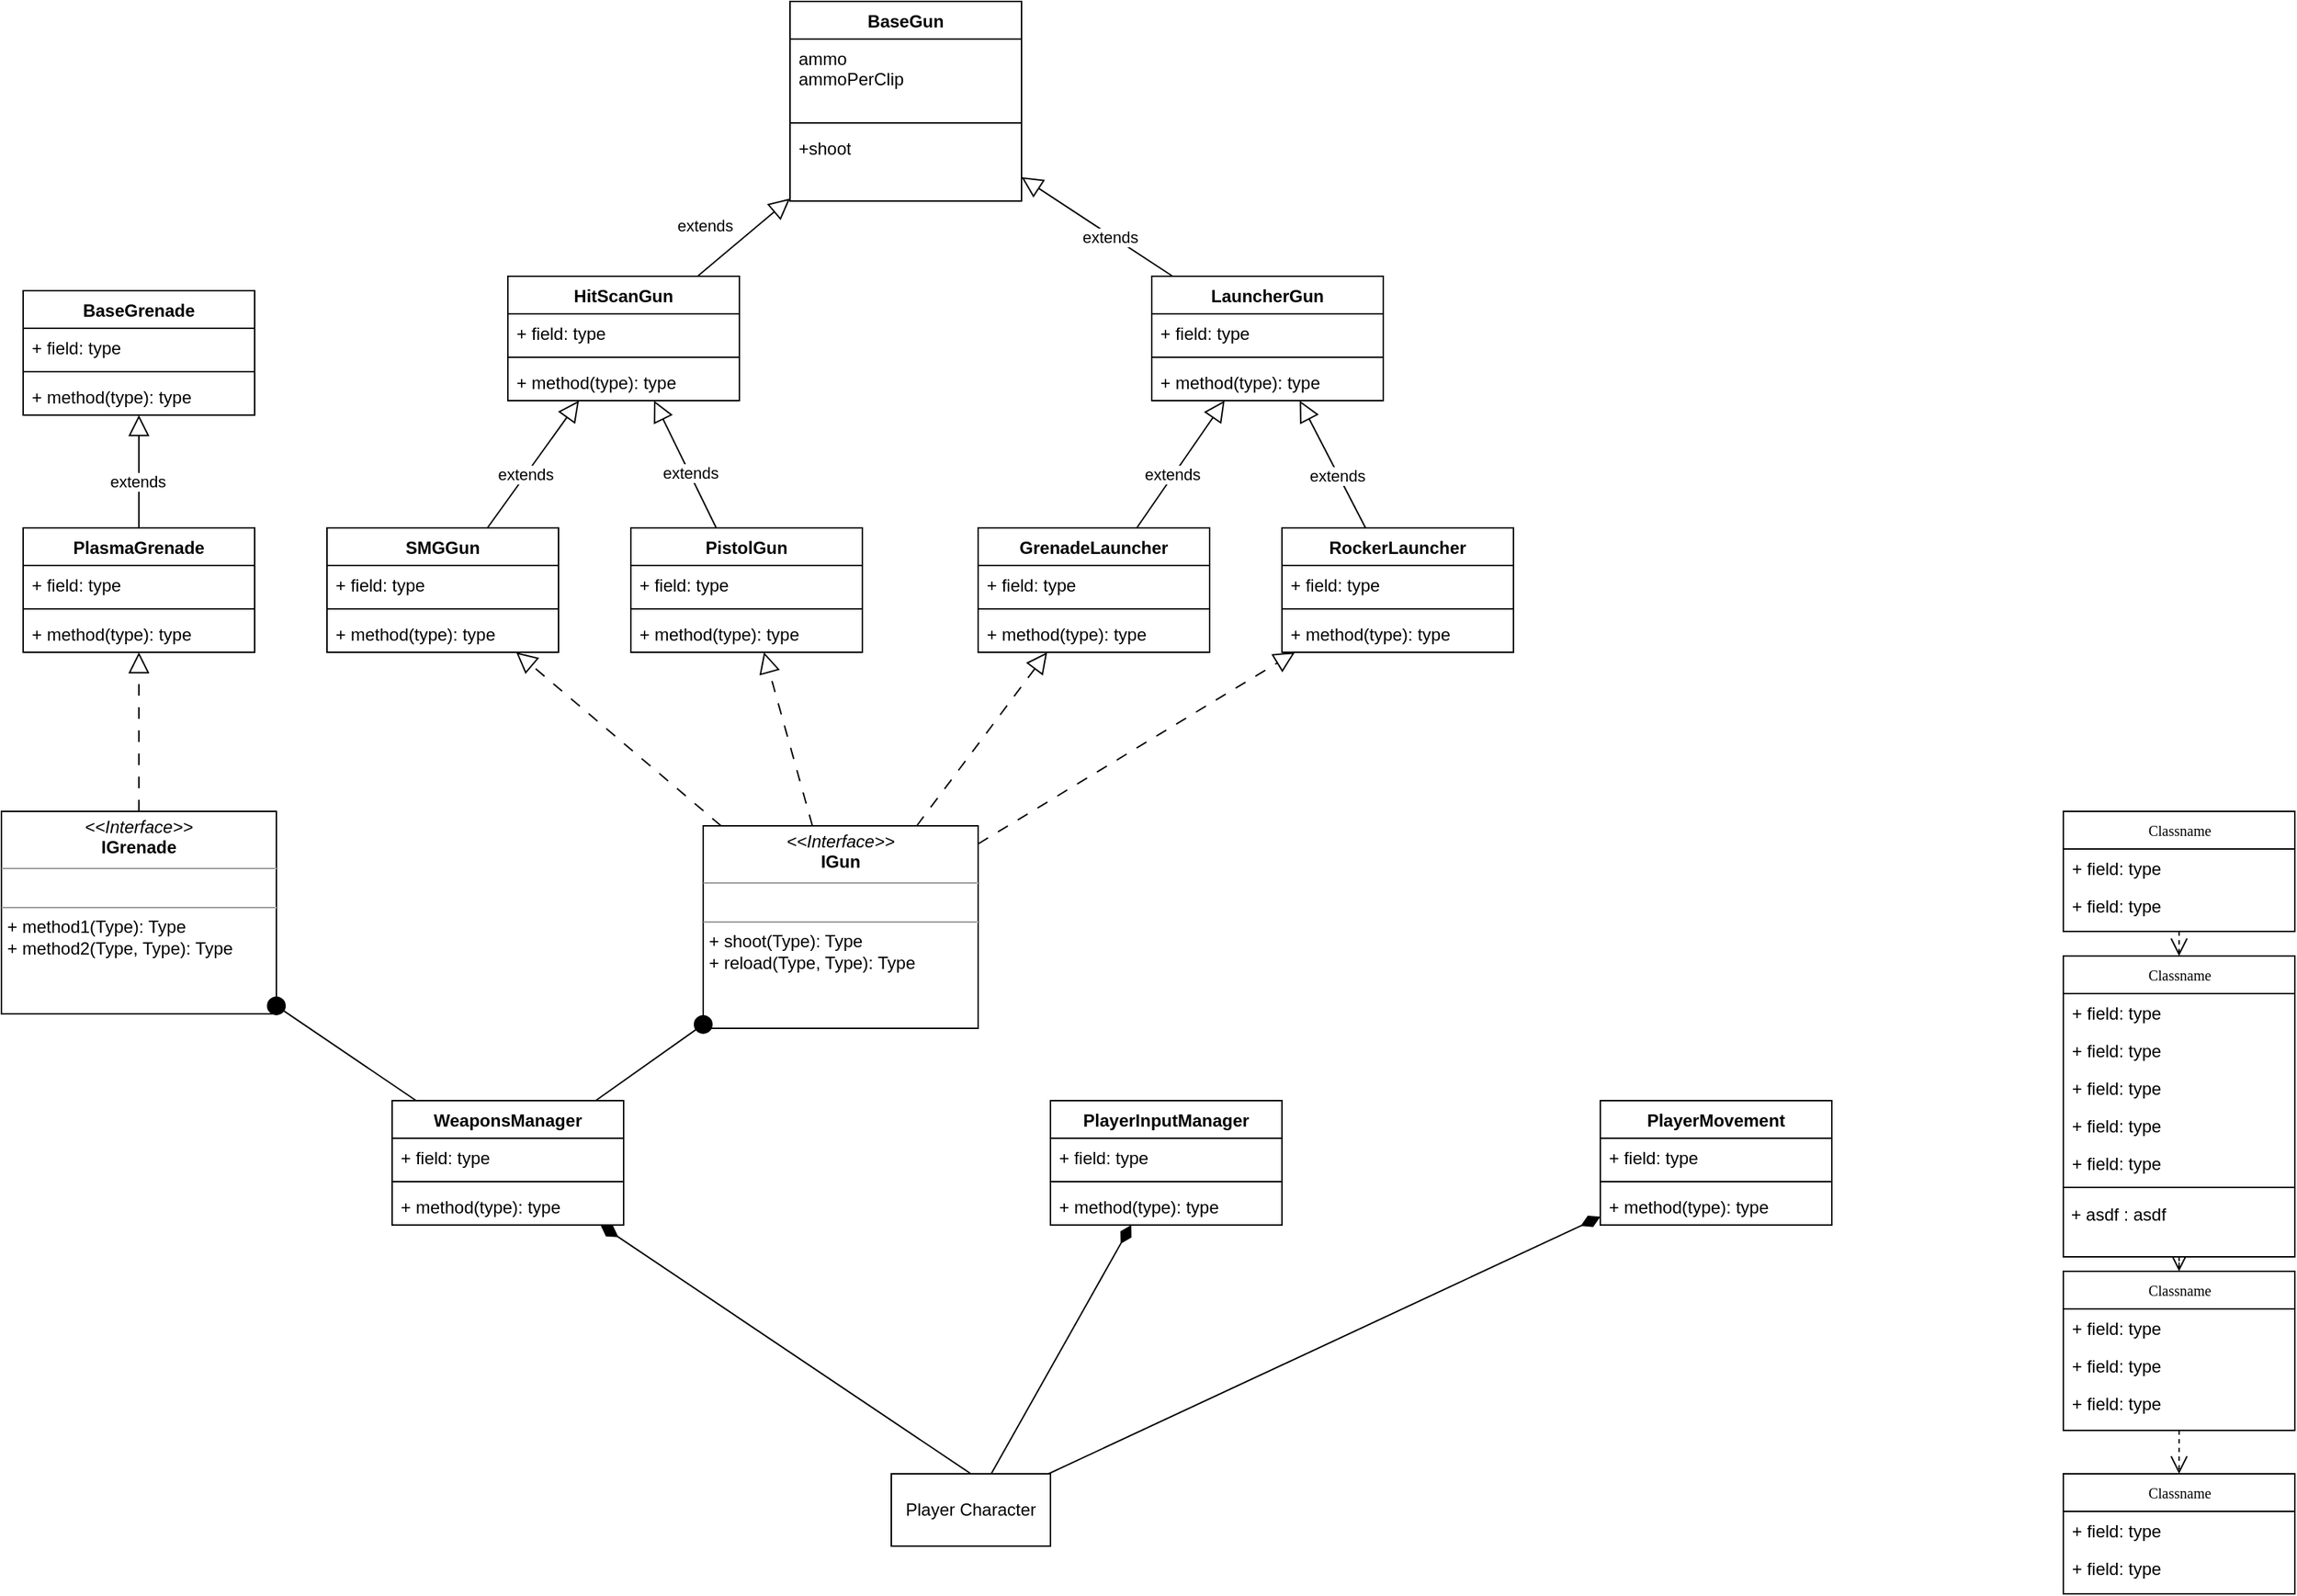 <mxfile version="26.2.12">
  <diagram name="Page-1" id="c4acf3e9-155e-7222-9cf6-157b1a14988f">
    <mxGraphModel dx="2395" dy="2134" grid="1" gridSize="10" guides="1" tooltips="1" connect="1" arrows="1" fold="1" page="1" pageScale="1" pageWidth="850" pageHeight="1100" background="none" math="0" shadow="0">
      <root>
        <mxCell id="0" />
        <mxCell id="1" parent="0" />
        <mxCell id="5d2195bd80daf111-40" style="edgeStyle=orthogonalEdgeStyle;rounded=0;html=1;dashed=1;labelBackgroundColor=none;startFill=0;endArrow=open;endFill=0;endSize=10;fontFamily=Verdana;fontSize=10;" parent="1" source="17acba5748e5396b-2" target="5d2195bd80daf111-1" edge="1">
          <mxGeometry relative="1" as="geometry">
            <Array as="points" />
          </mxGeometry>
        </mxCell>
        <mxCell id="17acba5748e5396b-2" value="Classname" style="swimlane;html=1;fontStyle=0;childLayout=stackLayout;horizontal=1;startSize=26;fillColor=none;horizontalStack=0;resizeParent=1;resizeLast=0;collapsible=1;marginBottom=0;swimlaneFillColor=#ffffff;rounded=0;shadow=0;comic=0;labelBackgroundColor=none;strokeWidth=1;fontFamily=Verdana;fontSize=10;align=center;" parent="1" vertex="1">
          <mxGeometry x="650" y="620" width="160" height="208" as="geometry" />
        </mxCell>
        <mxCell id="17acba5748e5396b-4" value="+ field: type" style="text;html=1;strokeColor=none;fillColor=none;align=left;verticalAlign=top;spacingLeft=4;spacingRight=4;whiteSpace=wrap;overflow=hidden;rotatable=0;points=[[0,0.5],[1,0.5]];portConstraint=eastwest;" parent="17acba5748e5396b-2" vertex="1">
          <mxGeometry y="26" width="160" height="26" as="geometry" />
        </mxCell>
        <mxCell id="17acba5748e5396b-3" value="+ field: type" style="text;html=1;strokeColor=none;fillColor=none;align=left;verticalAlign=top;spacingLeft=4;spacingRight=4;whiteSpace=wrap;overflow=hidden;rotatable=0;points=[[0,0.5],[1,0.5]];portConstraint=eastwest;" parent="17acba5748e5396b-2" vertex="1">
          <mxGeometry y="52" width="160" height="26" as="geometry" />
        </mxCell>
        <mxCell id="17acba5748e5396b-6" value="+ field: type" style="text;html=1;strokeColor=none;fillColor=none;align=left;verticalAlign=top;spacingLeft=4;spacingRight=4;whiteSpace=wrap;overflow=hidden;rotatable=0;points=[[0,0.5],[1,0.5]];portConstraint=eastwest;" parent="17acba5748e5396b-2" vertex="1">
          <mxGeometry y="78" width="160" height="26" as="geometry" />
        </mxCell>
        <mxCell id="17acba5748e5396b-9" value="+ field: type" style="text;html=1;strokeColor=none;fillColor=none;align=left;verticalAlign=top;spacingLeft=4;spacingRight=4;whiteSpace=wrap;overflow=hidden;rotatable=0;points=[[0,0.5],[1,0.5]];portConstraint=eastwest;" parent="17acba5748e5396b-2" vertex="1">
          <mxGeometry y="104" width="160" height="26" as="geometry" />
        </mxCell>
        <mxCell id="17acba5748e5396b-10" value="+ field: type" style="text;html=1;strokeColor=none;fillColor=none;align=left;verticalAlign=top;spacingLeft=4;spacingRight=4;whiteSpace=wrap;overflow=hidden;rotatable=0;points=[[0,0.5],[1,0.5]];portConstraint=eastwest;" parent="17acba5748e5396b-2" vertex="1">
          <mxGeometry y="130" width="160" height="26" as="geometry" />
        </mxCell>
        <mxCell id="F5jnOW8FbkZTIx8M4Hv_-13" value="" style="line;strokeWidth=1;fillColor=none;align=left;verticalAlign=middle;spacingTop=-1;spacingLeft=3;spacingRight=3;rotatable=0;labelPosition=right;points=[];portConstraint=eastwest;strokeColor=inherit;" vertex="1" parent="17acba5748e5396b-2">
          <mxGeometry y="156" width="160" height="8" as="geometry" />
        </mxCell>
        <mxCell id="F5jnOW8FbkZTIx8M4Hv_-15" value="&amp;nbsp;+ asdf : asdf " style="text;strokeColor=none;align=left;fillColor=none;html=1;verticalAlign=middle;whiteSpace=wrap;rounded=0;" vertex="1" parent="17acba5748e5396b-2">
          <mxGeometry y="164" width="160" height="30" as="geometry" />
        </mxCell>
        <mxCell id="17acba5748e5396b-44" value="Classname" style="swimlane;html=1;fontStyle=0;childLayout=stackLayout;horizontal=1;startSize=26;fillColor=none;horizontalStack=0;resizeParent=1;resizeLast=0;collapsible=1;marginBottom=0;swimlaneFillColor=#ffffff;rounded=0;shadow=0;comic=0;labelBackgroundColor=none;strokeWidth=1;fontFamily=Verdana;fontSize=10;align=center;" parent="1" vertex="1">
          <mxGeometry x="650" y="978" width="160" height="83" as="geometry" />
        </mxCell>
        <mxCell id="17acba5748e5396b-45" value="+ field: type" style="text;html=1;strokeColor=none;fillColor=none;align=left;verticalAlign=top;spacingLeft=4;spacingRight=4;whiteSpace=wrap;overflow=hidden;rotatable=0;points=[[0,0.5],[1,0.5]];portConstraint=eastwest;" parent="17acba5748e5396b-44" vertex="1">
          <mxGeometry y="26" width="160" height="26" as="geometry" />
        </mxCell>
        <mxCell id="17acba5748e5396b-47" value="+ field: type" style="text;html=1;strokeColor=none;fillColor=none;align=left;verticalAlign=top;spacingLeft=4;spacingRight=4;whiteSpace=wrap;overflow=hidden;rotatable=0;points=[[0,0.5],[1,0.5]];portConstraint=eastwest;" parent="17acba5748e5396b-44" vertex="1">
          <mxGeometry y="52" width="160" height="26" as="geometry" />
        </mxCell>
        <mxCell id="5d2195bd80daf111-39" style="edgeStyle=orthogonalEdgeStyle;rounded=0;html=1;dashed=1;labelBackgroundColor=none;startFill=0;endArrow=open;endFill=0;endSize=10;fontFamily=Verdana;fontSize=10;" parent="1" source="5d2195bd80daf111-1" target="17acba5748e5396b-44" edge="1">
          <mxGeometry relative="1" as="geometry" />
        </mxCell>
        <mxCell id="5d2195bd80daf111-1" value="Classname" style="swimlane;html=1;fontStyle=0;childLayout=stackLayout;horizontal=1;startSize=26;fillColor=none;horizontalStack=0;resizeParent=1;resizeLast=0;collapsible=1;marginBottom=0;swimlaneFillColor=#ffffff;rounded=0;shadow=0;comic=0;labelBackgroundColor=none;strokeWidth=1;fontFamily=Verdana;fontSize=10;align=center;" parent="1" vertex="1">
          <mxGeometry x="650" y="838" width="160" height="110" as="geometry" />
        </mxCell>
        <mxCell id="5d2195bd80daf111-2" value="+ field: type" style="text;html=1;strokeColor=none;fillColor=none;align=left;verticalAlign=top;spacingLeft=4;spacingRight=4;whiteSpace=wrap;overflow=hidden;rotatable=0;points=[[0,0.5],[1,0.5]];portConstraint=eastwest;" parent="5d2195bd80daf111-1" vertex="1">
          <mxGeometry y="26" width="160" height="26" as="geometry" />
        </mxCell>
        <mxCell id="5d2195bd80daf111-3" value="+ field: type" style="text;html=1;strokeColor=none;fillColor=none;align=left;verticalAlign=top;spacingLeft=4;spacingRight=4;whiteSpace=wrap;overflow=hidden;rotatable=0;points=[[0,0.5],[1,0.5]];portConstraint=eastwest;" parent="5d2195bd80daf111-1" vertex="1">
          <mxGeometry y="52" width="160" height="26" as="geometry" />
        </mxCell>
        <mxCell id="5d2195bd80daf111-4" value="+ field: type" style="text;html=1;strokeColor=none;fillColor=none;align=left;verticalAlign=top;spacingLeft=4;spacingRight=4;whiteSpace=wrap;overflow=hidden;rotatable=0;points=[[0,0.5],[1,0.5]];portConstraint=eastwest;" parent="5d2195bd80daf111-1" vertex="1">
          <mxGeometry y="78" width="160" height="26" as="geometry" />
        </mxCell>
        <mxCell id="5d2195bd80daf111-41" style="edgeStyle=orthogonalEdgeStyle;rounded=0;html=1;dashed=1;labelBackgroundColor=none;startFill=0;endArrow=open;endFill=0;endSize=10;fontFamily=Verdana;fontSize=10;" parent="1" source="5d2195bd80daf111-5" target="17acba5748e5396b-2" edge="1">
          <mxGeometry relative="1" as="geometry">
            <Array as="points" />
          </mxGeometry>
        </mxCell>
        <mxCell id="5d2195bd80daf111-5" value="Classname" style="swimlane;html=1;fontStyle=0;childLayout=stackLayout;horizontal=1;startSize=26;fillColor=none;horizontalStack=0;resizeParent=1;resizeLast=0;collapsible=1;marginBottom=0;swimlaneFillColor=#ffffff;rounded=0;shadow=0;comic=0;labelBackgroundColor=none;strokeWidth=1;fontFamily=Verdana;fontSize=10;align=center;" parent="1" vertex="1">
          <mxGeometry x="650" y="520" width="160" height="83" as="geometry" />
        </mxCell>
        <mxCell id="5d2195bd80daf111-6" value="+ field: type" style="text;html=1;strokeColor=none;fillColor=none;align=left;verticalAlign=top;spacingLeft=4;spacingRight=4;whiteSpace=wrap;overflow=hidden;rotatable=0;points=[[0,0.5],[1,0.5]];portConstraint=eastwest;" parent="5d2195bd80daf111-5" vertex="1">
          <mxGeometry y="26" width="160" height="26" as="geometry" />
        </mxCell>
        <mxCell id="5d2195bd80daf111-7" value="+ field: type" style="text;html=1;strokeColor=none;fillColor=none;align=left;verticalAlign=top;spacingLeft=4;spacingRight=4;whiteSpace=wrap;overflow=hidden;rotatable=0;points=[[0,0.5],[1,0.5]];portConstraint=eastwest;" parent="5d2195bd80daf111-5" vertex="1">
          <mxGeometry y="52" width="160" height="26" as="geometry" />
        </mxCell>
        <mxCell id="F5jnOW8FbkZTIx8M4Hv_-44" style="rounded=0;orthogonalLoop=1;jettySize=auto;html=1;endArrow=diamondThin;endFill=1;startSize=6;endSize=12;exitX=0.5;exitY=0;exitDx=0;exitDy=0;" edge="1" parent="1" source="F5jnOW8FbkZTIx8M4Hv_-43" target="Zl_Os-EKIDO8VoNOlCzx-9">
          <mxGeometry relative="1" as="geometry" />
        </mxCell>
        <mxCell id="Zl_Os-EKIDO8VoNOlCzx-9" value="WeaponsManager" style="swimlane;fontStyle=1;align=center;verticalAlign=top;childLayout=stackLayout;horizontal=1;startSize=26;horizontalStack=0;resizeParent=1;resizeParentMax=0;resizeLast=0;collapsible=1;marginBottom=0;whiteSpace=wrap;html=1;" parent="1" vertex="1">
          <mxGeometry x="-505" y="720" width="160" height="86" as="geometry" />
        </mxCell>
        <mxCell id="Zl_Os-EKIDO8VoNOlCzx-10" value="+ field: type" style="text;strokeColor=none;fillColor=none;align=left;verticalAlign=top;spacingLeft=4;spacingRight=4;overflow=hidden;rotatable=0;points=[[0,0.5],[1,0.5]];portConstraint=eastwest;whiteSpace=wrap;html=1;" parent="Zl_Os-EKIDO8VoNOlCzx-9" vertex="1">
          <mxGeometry y="26" width="160" height="26" as="geometry" />
        </mxCell>
        <mxCell id="Zl_Os-EKIDO8VoNOlCzx-11" value="" style="line;strokeWidth=1;fillColor=none;align=left;verticalAlign=middle;spacingTop=-1;spacingLeft=3;spacingRight=3;rotatable=0;labelPosition=right;points=[];portConstraint=eastwest;strokeColor=inherit;" parent="Zl_Os-EKIDO8VoNOlCzx-9" vertex="1">
          <mxGeometry y="52" width="160" height="8" as="geometry" />
        </mxCell>
        <mxCell id="Zl_Os-EKIDO8VoNOlCzx-12" value="+ method(type): type" style="text;strokeColor=none;fillColor=none;align=left;verticalAlign=top;spacingLeft=4;spacingRight=4;overflow=hidden;rotatable=0;points=[[0,0.5],[1,0.5]];portConstraint=eastwest;whiteSpace=wrap;html=1;" parent="Zl_Os-EKIDO8VoNOlCzx-9" vertex="1">
          <mxGeometry y="60" width="160" height="26" as="geometry" />
        </mxCell>
        <mxCell id="F5jnOW8FbkZTIx8M4Hv_-2" value="" style="endArrow=block;dashed=1;endFill=0;endSize=12;html=1;rounded=0;startSize=6;jumpSize=6;flowAnimation=0;shadow=0;dashPattern=8 8;" edge="1" parent="1" source="F5jnOW8FbkZTIx8M4Hv_-11" target="F5jnOW8FbkZTIx8M4Hv_-3">
          <mxGeometry width="160" relative="1" as="geometry">
            <mxPoint x="-450" y="158" as="sourcePoint" />
            <mxPoint x="-290" y="158" as="targetPoint" />
          </mxGeometry>
        </mxCell>
        <mxCell id="F5jnOW8FbkZTIx8M4Hv_-3" value="SMGGun" style="swimlane;fontStyle=1;align=center;verticalAlign=top;childLayout=stackLayout;horizontal=1;startSize=26;horizontalStack=0;resizeParent=1;resizeParentMax=0;resizeLast=0;collapsible=1;marginBottom=0;whiteSpace=wrap;html=1;" vertex="1" parent="1">
          <mxGeometry x="-550" y="324" width="160" height="86" as="geometry" />
        </mxCell>
        <mxCell id="F5jnOW8FbkZTIx8M4Hv_-4" value="+ field: type" style="text;strokeColor=none;fillColor=none;align=left;verticalAlign=top;spacingLeft=4;spacingRight=4;overflow=hidden;rotatable=0;points=[[0,0.5],[1,0.5]];portConstraint=eastwest;whiteSpace=wrap;html=1;" vertex="1" parent="F5jnOW8FbkZTIx8M4Hv_-3">
          <mxGeometry y="26" width="160" height="26" as="geometry" />
        </mxCell>
        <mxCell id="F5jnOW8FbkZTIx8M4Hv_-5" value="" style="line;strokeWidth=1;fillColor=none;align=left;verticalAlign=middle;spacingTop=-1;spacingLeft=3;spacingRight=3;rotatable=0;labelPosition=right;points=[];portConstraint=eastwest;strokeColor=inherit;" vertex="1" parent="F5jnOW8FbkZTIx8M4Hv_-3">
          <mxGeometry y="52" width="160" height="8" as="geometry" />
        </mxCell>
        <mxCell id="F5jnOW8FbkZTIx8M4Hv_-6" value="+ method(type): type" style="text;strokeColor=none;fillColor=none;align=left;verticalAlign=top;spacingLeft=4;spacingRight=4;overflow=hidden;rotatable=0;points=[[0,0.5],[1,0.5]];portConstraint=eastwest;whiteSpace=wrap;html=1;" vertex="1" parent="F5jnOW8FbkZTIx8M4Hv_-3">
          <mxGeometry y="60" width="160" height="26" as="geometry" />
        </mxCell>
        <mxCell id="F5jnOW8FbkZTIx8M4Hv_-7" value="PistolGun" style="swimlane;fontStyle=1;align=center;verticalAlign=top;childLayout=stackLayout;horizontal=1;startSize=26;horizontalStack=0;resizeParent=1;resizeParentMax=0;resizeLast=0;collapsible=1;marginBottom=0;whiteSpace=wrap;html=1;" vertex="1" parent="1">
          <mxGeometry x="-340" y="324" width="160" height="86" as="geometry" />
        </mxCell>
        <mxCell id="F5jnOW8FbkZTIx8M4Hv_-8" value="+ field: type" style="text;strokeColor=none;fillColor=none;align=left;verticalAlign=top;spacingLeft=4;spacingRight=4;overflow=hidden;rotatable=0;points=[[0,0.5],[1,0.5]];portConstraint=eastwest;whiteSpace=wrap;html=1;" vertex="1" parent="F5jnOW8FbkZTIx8M4Hv_-7">
          <mxGeometry y="26" width="160" height="26" as="geometry" />
        </mxCell>
        <mxCell id="F5jnOW8FbkZTIx8M4Hv_-9" value="" style="line;strokeWidth=1;fillColor=none;align=left;verticalAlign=middle;spacingTop=-1;spacingLeft=3;spacingRight=3;rotatable=0;labelPosition=right;points=[];portConstraint=eastwest;strokeColor=inherit;" vertex="1" parent="F5jnOW8FbkZTIx8M4Hv_-7">
          <mxGeometry y="52" width="160" height="8" as="geometry" />
        </mxCell>
        <mxCell id="F5jnOW8FbkZTIx8M4Hv_-10" value="+ method(type): type" style="text;strokeColor=none;fillColor=none;align=left;verticalAlign=top;spacingLeft=4;spacingRight=4;overflow=hidden;rotatable=0;points=[[0,0.5],[1,0.5]];portConstraint=eastwest;whiteSpace=wrap;html=1;" vertex="1" parent="F5jnOW8FbkZTIx8M4Hv_-7">
          <mxGeometry y="60" width="160" height="26" as="geometry" />
        </mxCell>
        <mxCell id="F5jnOW8FbkZTIx8M4Hv_-11" value="&lt;p style=&quot;margin:0px;margin-top:4px;text-align:center;&quot;&gt;&lt;i&gt;&amp;lt;&amp;lt;Interface&amp;gt;&amp;gt;&lt;/i&gt;&lt;br&gt;&lt;b&gt;IGun&lt;/b&gt;&lt;/p&gt;&lt;hr size=&quot;1&quot;&gt;&lt;br&gt;&lt;hr size=&quot;1&quot;&gt;&lt;p style=&quot;margin:0px;margin-left:4px;&quot;&gt;+ shoot(Type): Type&lt;br&gt;+ reload(Type, Type): Type&lt;/p&gt;" style="verticalAlign=top;align=left;overflow=fill;fontSize=12;fontFamily=Helvetica;html=1;rounded=0;shadow=0;comic=0;labelBackgroundColor=none;strokeWidth=1" vertex="1" parent="1">
          <mxGeometry x="-290" y="530" width="190" height="140" as="geometry" />
        </mxCell>
        <mxCell id="F5jnOW8FbkZTIx8M4Hv_-22" value="PlasmaGrenade" style="swimlane;fontStyle=1;align=center;verticalAlign=top;childLayout=stackLayout;horizontal=1;startSize=26;horizontalStack=0;resizeParent=1;resizeParentMax=0;resizeLast=0;collapsible=1;marginBottom=0;whiteSpace=wrap;html=1;" vertex="1" parent="1">
          <mxGeometry x="-760" y="324" width="160" height="86" as="geometry" />
        </mxCell>
        <mxCell id="F5jnOW8FbkZTIx8M4Hv_-23" value="+ field: type" style="text;strokeColor=none;fillColor=none;align=left;verticalAlign=top;spacingLeft=4;spacingRight=4;overflow=hidden;rotatable=0;points=[[0,0.5],[1,0.5]];portConstraint=eastwest;whiteSpace=wrap;html=1;" vertex="1" parent="F5jnOW8FbkZTIx8M4Hv_-22">
          <mxGeometry y="26" width="160" height="26" as="geometry" />
        </mxCell>
        <mxCell id="F5jnOW8FbkZTIx8M4Hv_-24" value="" style="line;strokeWidth=1;fillColor=none;align=left;verticalAlign=middle;spacingTop=-1;spacingLeft=3;spacingRight=3;rotatable=0;labelPosition=right;points=[];portConstraint=eastwest;strokeColor=inherit;" vertex="1" parent="F5jnOW8FbkZTIx8M4Hv_-22">
          <mxGeometry y="52" width="160" height="8" as="geometry" />
        </mxCell>
        <mxCell id="F5jnOW8FbkZTIx8M4Hv_-25" value="+ method(type): type" style="text;strokeColor=none;fillColor=none;align=left;verticalAlign=top;spacingLeft=4;spacingRight=4;overflow=hidden;rotatable=0;points=[[0,0.5],[1,0.5]];portConstraint=eastwest;whiteSpace=wrap;html=1;" vertex="1" parent="F5jnOW8FbkZTIx8M4Hv_-22">
          <mxGeometry y="60" width="160" height="26" as="geometry" />
        </mxCell>
        <mxCell id="F5jnOW8FbkZTIx8M4Hv_-33" style="rounded=0;orthogonalLoop=1;jettySize=auto;html=1;dashed=1;dashPattern=8 8;endSize=12;endArrow=block;endFill=0;" edge="1" parent="1" source="F5jnOW8FbkZTIx8M4Hv_-32" target="F5jnOW8FbkZTIx8M4Hv_-22">
          <mxGeometry relative="1" as="geometry" />
        </mxCell>
        <mxCell id="F5jnOW8FbkZTIx8M4Hv_-32" value="&lt;p style=&quot;margin:0px;margin-top:4px;text-align:center;&quot;&gt;&lt;i&gt;&amp;lt;&amp;lt;Interface&amp;gt;&amp;gt;&lt;/i&gt;&lt;br&gt;&lt;b&gt;IGrenade&lt;/b&gt;&lt;/p&gt;&lt;hr size=&quot;1&quot;&gt;&lt;br&gt;&lt;hr size=&quot;1&quot;&gt;&lt;p style=&quot;margin:0px;margin-left:4px;&quot;&gt;+ method1(Type): Type&lt;br&gt;+ method2(Type, Type): Type&lt;/p&gt;" style="verticalAlign=top;align=left;overflow=fill;fontSize=12;fontFamily=Helvetica;html=1;rounded=0;shadow=0;comic=0;labelBackgroundColor=none;strokeWidth=1" vertex="1" parent="1">
          <mxGeometry x="-775" y="520" width="190" height="140" as="geometry" />
        </mxCell>
        <mxCell id="F5jnOW8FbkZTIx8M4Hv_-34" value="" style="endArrow=oval;endFill=1;endSize=12;html=1;rounded=0;" edge="1" parent="1" source="Zl_Os-EKIDO8VoNOlCzx-9" target="F5jnOW8FbkZTIx8M4Hv_-32">
          <mxGeometry width="160" relative="1" as="geometry">
            <mxPoint x="-60" y="678" as="sourcePoint" />
            <mxPoint x="100" y="678" as="targetPoint" />
          </mxGeometry>
        </mxCell>
        <mxCell id="F5jnOW8FbkZTIx8M4Hv_-35" value="" style="endArrow=oval;endFill=1;endSize=12;html=1;rounded=0;" edge="1" parent="1" source="Zl_Os-EKIDO8VoNOlCzx-9" target="F5jnOW8FbkZTIx8M4Hv_-11">
          <mxGeometry width="160" relative="1" as="geometry">
            <mxPoint x="183" y="695" as="sourcePoint" />
            <mxPoint x="60" y="528" as="targetPoint" />
          </mxGeometry>
        </mxCell>
        <mxCell id="F5jnOW8FbkZTIx8M4Hv_-38" style="rounded=0;orthogonalLoop=1;jettySize=auto;html=1;dashed=1;dashPattern=8 8;endSize=12;endArrow=block;endFill=0;" edge="1" parent="1" source="F5jnOW8FbkZTIx8M4Hv_-11" target="F5jnOW8FbkZTIx8M4Hv_-7">
          <mxGeometry relative="1" as="geometry">
            <mxPoint x="90" y="221" as="sourcePoint" />
            <mxPoint x="5" y="278" as="targetPoint" />
          </mxGeometry>
        </mxCell>
        <mxCell id="F5jnOW8FbkZTIx8M4Hv_-39" value="PlayerInputManager" style="swimlane;fontStyle=1;align=center;verticalAlign=top;childLayout=stackLayout;horizontal=1;startSize=26;horizontalStack=0;resizeParent=1;resizeParentMax=0;resizeLast=0;collapsible=1;marginBottom=0;whiteSpace=wrap;html=1;" vertex="1" parent="1">
          <mxGeometry x="-50" y="720" width="160" height="86" as="geometry" />
        </mxCell>
        <mxCell id="F5jnOW8FbkZTIx8M4Hv_-40" value="+ field: type" style="text;strokeColor=none;fillColor=none;align=left;verticalAlign=top;spacingLeft=4;spacingRight=4;overflow=hidden;rotatable=0;points=[[0,0.5],[1,0.5]];portConstraint=eastwest;whiteSpace=wrap;html=1;" vertex="1" parent="F5jnOW8FbkZTIx8M4Hv_-39">
          <mxGeometry y="26" width="160" height="26" as="geometry" />
        </mxCell>
        <mxCell id="F5jnOW8FbkZTIx8M4Hv_-41" value="" style="line;strokeWidth=1;fillColor=none;align=left;verticalAlign=middle;spacingTop=-1;spacingLeft=3;spacingRight=3;rotatable=0;labelPosition=right;points=[];portConstraint=eastwest;strokeColor=inherit;" vertex="1" parent="F5jnOW8FbkZTIx8M4Hv_-39">
          <mxGeometry y="52" width="160" height="8" as="geometry" />
        </mxCell>
        <mxCell id="F5jnOW8FbkZTIx8M4Hv_-42" value="+ method(type): type" style="text;strokeColor=none;fillColor=none;align=left;verticalAlign=top;spacingLeft=4;spacingRight=4;overflow=hidden;rotatable=0;points=[[0,0.5],[1,0.5]];portConstraint=eastwest;whiteSpace=wrap;html=1;" vertex="1" parent="F5jnOW8FbkZTIx8M4Hv_-39">
          <mxGeometry y="60" width="160" height="26" as="geometry" />
        </mxCell>
        <mxCell id="F5jnOW8FbkZTIx8M4Hv_-43" value="Player Character" style="html=1;whiteSpace=wrap;" vertex="1" parent="1">
          <mxGeometry x="-160" y="978" width="110" height="50" as="geometry" />
        </mxCell>
        <mxCell id="F5jnOW8FbkZTIx8M4Hv_-45" style="rounded=0;orthogonalLoop=1;jettySize=auto;html=1;endArrow=diamondThin;endFill=1;startSize=6;endSize=12;" edge="1" parent="1" source="F5jnOW8FbkZTIx8M4Hv_-43" target="F5jnOW8FbkZTIx8M4Hv_-39">
          <mxGeometry relative="1" as="geometry">
            <mxPoint x="-155" y="990" as="sourcePoint" />
            <mxPoint x="-175" y="823" as="targetPoint" />
          </mxGeometry>
        </mxCell>
        <mxCell id="F5jnOW8FbkZTIx8M4Hv_-46" value="PlayerMovement" style="swimlane;fontStyle=1;align=center;verticalAlign=top;childLayout=stackLayout;horizontal=1;startSize=26;horizontalStack=0;resizeParent=1;resizeParentMax=0;resizeLast=0;collapsible=1;marginBottom=0;whiteSpace=wrap;html=1;" vertex="1" parent="1">
          <mxGeometry x="330" y="720" width="160" height="86" as="geometry" />
        </mxCell>
        <mxCell id="F5jnOW8FbkZTIx8M4Hv_-47" value="+ field: type" style="text;strokeColor=none;fillColor=none;align=left;verticalAlign=top;spacingLeft=4;spacingRight=4;overflow=hidden;rotatable=0;points=[[0,0.5],[1,0.5]];portConstraint=eastwest;whiteSpace=wrap;html=1;" vertex="1" parent="F5jnOW8FbkZTIx8M4Hv_-46">
          <mxGeometry y="26" width="160" height="26" as="geometry" />
        </mxCell>
        <mxCell id="F5jnOW8FbkZTIx8M4Hv_-48" value="" style="line;strokeWidth=1;fillColor=none;align=left;verticalAlign=middle;spacingTop=-1;spacingLeft=3;spacingRight=3;rotatable=0;labelPosition=right;points=[];portConstraint=eastwest;strokeColor=inherit;" vertex="1" parent="F5jnOW8FbkZTIx8M4Hv_-46">
          <mxGeometry y="52" width="160" height="8" as="geometry" />
        </mxCell>
        <mxCell id="F5jnOW8FbkZTIx8M4Hv_-49" value="+ method(type): type" style="text;strokeColor=none;fillColor=none;align=left;verticalAlign=top;spacingLeft=4;spacingRight=4;overflow=hidden;rotatable=0;points=[[0,0.5],[1,0.5]];portConstraint=eastwest;whiteSpace=wrap;html=1;" vertex="1" parent="F5jnOW8FbkZTIx8M4Hv_-46">
          <mxGeometry y="60" width="160" height="26" as="geometry" />
        </mxCell>
        <mxCell id="F5jnOW8FbkZTIx8M4Hv_-50" style="rounded=0;orthogonalLoop=1;jettySize=auto;html=1;endArrow=diamondThin;endFill=1;startSize=6;endSize=12;" edge="1" parent="1" source="F5jnOW8FbkZTIx8M4Hv_-43" target="F5jnOW8FbkZTIx8M4Hv_-46">
          <mxGeometry relative="1" as="geometry">
            <mxPoint x="75" y="927" as="sourcePoint" />
            <mxPoint x="137" y="830" as="targetPoint" />
          </mxGeometry>
        </mxCell>
        <mxCell id="F5jnOW8FbkZTIx8M4Hv_-55" style="rounded=0;orthogonalLoop=1;jettySize=auto;html=1;endArrow=block;endFill=0;startSize=6;endSize=12;" edge="1" parent="1" source="F5jnOW8FbkZTIx8M4Hv_-3" target="F5jnOW8FbkZTIx8M4Hv_-51">
          <mxGeometry relative="1" as="geometry" />
        </mxCell>
        <mxCell id="F5jnOW8FbkZTIx8M4Hv_-57" value="extends" style="edgeLabel;html=1;align=center;verticalAlign=middle;resizable=0;points=[];" vertex="1" connectable="0" parent="F5jnOW8FbkZTIx8M4Hv_-55">
          <mxGeometry x="-0.172" y="1" relative="1" as="geometry">
            <mxPoint as="offset" />
          </mxGeometry>
        </mxCell>
        <mxCell id="F5jnOW8FbkZTIx8M4Hv_-51" value="HitScanGun" style="swimlane;fontStyle=1;align=center;verticalAlign=top;childLayout=stackLayout;horizontal=1;startSize=26;horizontalStack=0;resizeParent=1;resizeParentMax=0;resizeLast=0;collapsible=1;marginBottom=0;whiteSpace=wrap;html=1;" vertex="1" parent="1">
          <mxGeometry x="-425" y="150" width="160" height="86" as="geometry" />
        </mxCell>
        <mxCell id="F5jnOW8FbkZTIx8M4Hv_-52" value="+ field: type" style="text;strokeColor=none;fillColor=none;align=left;verticalAlign=top;spacingLeft=4;spacingRight=4;overflow=hidden;rotatable=0;points=[[0,0.5],[1,0.5]];portConstraint=eastwest;whiteSpace=wrap;html=1;" vertex="1" parent="F5jnOW8FbkZTIx8M4Hv_-51">
          <mxGeometry y="26" width="160" height="26" as="geometry" />
        </mxCell>
        <mxCell id="F5jnOW8FbkZTIx8M4Hv_-53" value="" style="line;strokeWidth=1;fillColor=none;align=left;verticalAlign=middle;spacingTop=-1;spacingLeft=3;spacingRight=3;rotatable=0;labelPosition=right;points=[];portConstraint=eastwest;strokeColor=inherit;" vertex="1" parent="F5jnOW8FbkZTIx8M4Hv_-51">
          <mxGeometry y="52" width="160" height="8" as="geometry" />
        </mxCell>
        <mxCell id="F5jnOW8FbkZTIx8M4Hv_-54" value="+ method(type): type" style="text;strokeColor=none;fillColor=none;align=left;verticalAlign=top;spacingLeft=4;spacingRight=4;overflow=hidden;rotatable=0;points=[[0,0.5],[1,0.5]];portConstraint=eastwest;whiteSpace=wrap;html=1;" vertex="1" parent="F5jnOW8FbkZTIx8M4Hv_-51">
          <mxGeometry y="60" width="160" height="26" as="geometry" />
        </mxCell>
        <mxCell id="F5jnOW8FbkZTIx8M4Hv_-56" style="rounded=0;orthogonalLoop=1;jettySize=auto;html=1;endArrow=block;endFill=0;startSize=6;endSize=12;" edge="1" parent="1" source="F5jnOW8FbkZTIx8M4Hv_-7" target="F5jnOW8FbkZTIx8M4Hv_-51">
          <mxGeometry relative="1" as="geometry">
            <mxPoint x="-447" y="334" as="sourcePoint" />
            <mxPoint x="-428" y="266" as="targetPoint" />
          </mxGeometry>
        </mxCell>
        <mxCell id="F5jnOW8FbkZTIx8M4Hv_-58" value="extends" style="edgeLabel;html=1;align=center;verticalAlign=middle;resizable=0;points=[];" vertex="1" connectable="0" parent="F5jnOW8FbkZTIx8M4Hv_-56">
          <mxGeometry x="-0.139" y="-1" relative="1" as="geometry">
            <mxPoint x="-1" as="offset" />
          </mxGeometry>
        </mxCell>
        <mxCell id="F5jnOW8FbkZTIx8M4Hv_-59" value="BaseGun" style="swimlane;fontStyle=1;align=center;verticalAlign=top;childLayout=stackLayout;horizontal=1;startSize=26;horizontalStack=0;resizeParent=1;resizeParentMax=0;resizeLast=0;collapsible=1;marginBottom=0;whiteSpace=wrap;html=1;" vertex="1" parent="1">
          <mxGeometry x="-230" y="-40" width="160" height="138" as="geometry" />
        </mxCell>
        <mxCell id="F5jnOW8FbkZTIx8M4Hv_-60" value="&lt;div&gt;ammo&lt;/div&gt;&lt;div&gt;ammoPerClip&lt;/div&gt;" style="text;strokeColor=none;fillColor=none;align=left;verticalAlign=top;spacingLeft=4;spacingRight=4;overflow=hidden;rotatable=0;points=[[0,0.5],[1,0.5]];portConstraint=eastwest;whiteSpace=wrap;html=1;" vertex="1" parent="F5jnOW8FbkZTIx8M4Hv_-59">
          <mxGeometry y="26" width="160" height="54" as="geometry" />
        </mxCell>
        <mxCell id="F5jnOW8FbkZTIx8M4Hv_-61" value="" style="line;strokeWidth=1;fillColor=none;align=left;verticalAlign=middle;spacingTop=-1;spacingLeft=3;spacingRight=3;rotatable=0;labelPosition=right;points=[];portConstraint=eastwest;strokeColor=inherit;" vertex="1" parent="F5jnOW8FbkZTIx8M4Hv_-59">
          <mxGeometry y="80" width="160" height="8" as="geometry" />
        </mxCell>
        <mxCell id="F5jnOW8FbkZTIx8M4Hv_-62" value="+shoot" style="text;strokeColor=none;fillColor=none;align=left;verticalAlign=top;spacingLeft=4;spacingRight=4;overflow=hidden;rotatable=0;points=[[0,0.5],[1,0.5]];portConstraint=eastwest;whiteSpace=wrap;html=1;" vertex="1" parent="F5jnOW8FbkZTIx8M4Hv_-59">
          <mxGeometry y="88" width="160" height="50" as="geometry" />
        </mxCell>
        <mxCell id="F5jnOW8FbkZTIx8M4Hv_-63" style="rounded=0;orthogonalLoop=1;jettySize=auto;html=1;endArrow=block;endFill=0;startSize=6;endSize=12;" edge="1" parent="1" source="F5jnOW8FbkZTIx8M4Hv_-51" target="F5jnOW8FbkZTIx8M4Hv_-59">
          <mxGeometry relative="1" as="geometry">
            <mxPoint x="-570" y="188" as="sourcePoint" />
            <mxPoint x="-526" y="120" as="targetPoint" />
            <Array as="points" />
          </mxGeometry>
        </mxCell>
        <mxCell id="F5jnOW8FbkZTIx8M4Hv_-64" value="extends" style="edgeLabel;html=1;align=center;verticalAlign=middle;resizable=0;points=[];" vertex="1" connectable="0" parent="F5jnOW8FbkZTIx8M4Hv_-63">
          <mxGeometry x="-0.172" y="1" relative="1" as="geometry">
            <mxPoint x="-21" y="-12" as="offset" />
          </mxGeometry>
        </mxCell>
        <mxCell id="F5jnOW8FbkZTIx8M4Hv_-65" value="LauncherGun" style="swimlane;fontStyle=1;align=center;verticalAlign=top;childLayout=stackLayout;horizontal=1;startSize=26;horizontalStack=0;resizeParent=1;resizeParentMax=0;resizeLast=0;collapsible=1;marginBottom=0;whiteSpace=wrap;html=1;" vertex="1" parent="1">
          <mxGeometry x="20" y="150" width="160" height="86" as="geometry" />
        </mxCell>
        <mxCell id="F5jnOW8FbkZTIx8M4Hv_-66" value="+ field: type" style="text;strokeColor=none;fillColor=none;align=left;verticalAlign=top;spacingLeft=4;spacingRight=4;overflow=hidden;rotatable=0;points=[[0,0.5],[1,0.5]];portConstraint=eastwest;whiteSpace=wrap;html=1;" vertex="1" parent="F5jnOW8FbkZTIx8M4Hv_-65">
          <mxGeometry y="26" width="160" height="26" as="geometry" />
        </mxCell>
        <mxCell id="F5jnOW8FbkZTIx8M4Hv_-67" value="" style="line;strokeWidth=1;fillColor=none;align=left;verticalAlign=middle;spacingTop=-1;spacingLeft=3;spacingRight=3;rotatable=0;labelPosition=right;points=[];portConstraint=eastwest;strokeColor=inherit;" vertex="1" parent="F5jnOW8FbkZTIx8M4Hv_-65">
          <mxGeometry y="52" width="160" height="8" as="geometry" />
        </mxCell>
        <mxCell id="F5jnOW8FbkZTIx8M4Hv_-68" value="+ method(type): type" style="text;strokeColor=none;fillColor=none;align=left;verticalAlign=top;spacingLeft=4;spacingRight=4;overflow=hidden;rotatable=0;points=[[0,0.5],[1,0.5]];portConstraint=eastwest;whiteSpace=wrap;html=1;" vertex="1" parent="F5jnOW8FbkZTIx8M4Hv_-65">
          <mxGeometry y="60" width="160" height="26" as="geometry" />
        </mxCell>
        <mxCell id="F5jnOW8FbkZTIx8M4Hv_-69" style="rounded=0;orthogonalLoop=1;jettySize=auto;html=1;endArrow=block;endFill=0;startSize=6;endSize=12;" edge="1" parent="1" source="F5jnOW8FbkZTIx8M4Hv_-65" target="F5jnOW8FbkZTIx8M4Hv_-59">
          <mxGeometry relative="1" as="geometry">
            <mxPoint x="-311" y="180" as="sourcePoint" />
            <mxPoint x="-239" y="116" as="targetPoint" />
          </mxGeometry>
        </mxCell>
        <mxCell id="F5jnOW8FbkZTIx8M4Hv_-70" value="extends" style="edgeLabel;html=1;align=center;verticalAlign=middle;resizable=0;points=[];" vertex="1" connectable="0" parent="F5jnOW8FbkZTIx8M4Hv_-69">
          <mxGeometry x="-0.172" y="1" relative="1" as="geometry">
            <mxPoint as="offset" />
          </mxGeometry>
        </mxCell>
        <mxCell id="F5jnOW8FbkZTIx8M4Hv_-71" value="GrenadeLauncher" style="swimlane;fontStyle=1;align=center;verticalAlign=top;childLayout=stackLayout;horizontal=1;startSize=26;horizontalStack=0;resizeParent=1;resizeParentMax=0;resizeLast=0;collapsible=1;marginBottom=0;whiteSpace=wrap;html=1;" vertex="1" parent="1">
          <mxGeometry x="-100" y="324" width="160" height="86" as="geometry" />
        </mxCell>
        <mxCell id="F5jnOW8FbkZTIx8M4Hv_-72" value="+ field: type" style="text;strokeColor=none;fillColor=none;align=left;verticalAlign=top;spacingLeft=4;spacingRight=4;overflow=hidden;rotatable=0;points=[[0,0.5],[1,0.5]];portConstraint=eastwest;whiteSpace=wrap;html=1;" vertex="1" parent="F5jnOW8FbkZTIx8M4Hv_-71">
          <mxGeometry y="26" width="160" height="26" as="geometry" />
        </mxCell>
        <mxCell id="F5jnOW8FbkZTIx8M4Hv_-73" value="" style="line;strokeWidth=1;fillColor=none;align=left;verticalAlign=middle;spacingTop=-1;spacingLeft=3;spacingRight=3;rotatable=0;labelPosition=right;points=[];portConstraint=eastwest;strokeColor=inherit;" vertex="1" parent="F5jnOW8FbkZTIx8M4Hv_-71">
          <mxGeometry y="52" width="160" height="8" as="geometry" />
        </mxCell>
        <mxCell id="F5jnOW8FbkZTIx8M4Hv_-74" value="+ method(type): type" style="text;strokeColor=none;fillColor=none;align=left;verticalAlign=top;spacingLeft=4;spacingRight=4;overflow=hidden;rotatable=0;points=[[0,0.5],[1,0.5]];portConstraint=eastwest;whiteSpace=wrap;html=1;" vertex="1" parent="F5jnOW8FbkZTIx8M4Hv_-71">
          <mxGeometry y="60" width="160" height="26" as="geometry" />
        </mxCell>
        <mxCell id="F5jnOW8FbkZTIx8M4Hv_-75" value="RockerLauncher" style="swimlane;fontStyle=1;align=center;verticalAlign=top;childLayout=stackLayout;horizontal=1;startSize=26;horizontalStack=0;resizeParent=1;resizeParentMax=0;resizeLast=0;collapsible=1;marginBottom=0;whiteSpace=wrap;html=1;" vertex="1" parent="1">
          <mxGeometry x="110" y="324" width="160" height="86" as="geometry" />
        </mxCell>
        <mxCell id="F5jnOW8FbkZTIx8M4Hv_-76" value="+ field: type" style="text;strokeColor=none;fillColor=none;align=left;verticalAlign=top;spacingLeft=4;spacingRight=4;overflow=hidden;rotatable=0;points=[[0,0.5],[1,0.5]];portConstraint=eastwest;whiteSpace=wrap;html=1;" vertex="1" parent="F5jnOW8FbkZTIx8M4Hv_-75">
          <mxGeometry y="26" width="160" height="26" as="geometry" />
        </mxCell>
        <mxCell id="F5jnOW8FbkZTIx8M4Hv_-77" value="" style="line;strokeWidth=1;fillColor=none;align=left;verticalAlign=middle;spacingTop=-1;spacingLeft=3;spacingRight=3;rotatable=0;labelPosition=right;points=[];portConstraint=eastwest;strokeColor=inherit;" vertex="1" parent="F5jnOW8FbkZTIx8M4Hv_-75">
          <mxGeometry y="52" width="160" height="8" as="geometry" />
        </mxCell>
        <mxCell id="F5jnOW8FbkZTIx8M4Hv_-78" value="+ method(type): type" style="text;strokeColor=none;fillColor=none;align=left;verticalAlign=top;spacingLeft=4;spacingRight=4;overflow=hidden;rotatable=0;points=[[0,0.5],[1,0.5]];portConstraint=eastwest;whiteSpace=wrap;html=1;" vertex="1" parent="F5jnOW8FbkZTIx8M4Hv_-75">
          <mxGeometry y="60" width="160" height="26" as="geometry" />
        </mxCell>
        <mxCell id="F5jnOW8FbkZTIx8M4Hv_-79" style="rounded=0;orthogonalLoop=1;jettySize=auto;html=1;endArrow=block;endFill=0;startSize=6;endSize=12;" edge="1" parent="1" source="F5jnOW8FbkZTIx8M4Hv_-75" target="F5jnOW8FbkZTIx8M4Hv_-65">
          <mxGeometry relative="1" as="geometry">
            <mxPoint x="243" y="204" as="sourcePoint" />
            <mxPoint x="137" y="140" as="targetPoint" />
          </mxGeometry>
        </mxCell>
        <mxCell id="F5jnOW8FbkZTIx8M4Hv_-80" value="extends" style="edgeLabel;html=1;align=center;verticalAlign=middle;resizable=0;points=[];" vertex="1" connectable="0" parent="F5jnOW8FbkZTIx8M4Hv_-79">
          <mxGeometry x="-0.172" y="1" relative="1" as="geometry">
            <mxPoint as="offset" />
          </mxGeometry>
        </mxCell>
        <mxCell id="F5jnOW8FbkZTIx8M4Hv_-81" style="rounded=0;orthogonalLoop=1;jettySize=auto;html=1;endArrow=block;endFill=0;startSize=6;endSize=12;" edge="1" parent="1" source="F5jnOW8FbkZTIx8M4Hv_-71" target="F5jnOW8FbkZTIx8M4Hv_-65">
          <mxGeometry relative="1" as="geometry">
            <mxPoint x="-170" y="220" as="sourcePoint" />
            <mxPoint x="48" y="190" as="targetPoint" />
          </mxGeometry>
        </mxCell>
        <mxCell id="F5jnOW8FbkZTIx8M4Hv_-82" value="extends" style="edgeLabel;html=1;align=center;verticalAlign=middle;resizable=0;points=[];" vertex="1" connectable="0" parent="F5jnOW8FbkZTIx8M4Hv_-81">
          <mxGeometry x="-0.172" y="1" relative="1" as="geometry">
            <mxPoint as="offset" />
          </mxGeometry>
        </mxCell>
        <mxCell id="F5jnOW8FbkZTIx8M4Hv_-83" style="rounded=0;orthogonalLoop=1;jettySize=auto;html=1;dashed=1;dashPattern=8 8;endSize=12;endArrow=block;endFill=0;" edge="1" parent="1" source="F5jnOW8FbkZTIx8M4Hv_-11" target="F5jnOW8FbkZTIx8M4Hv_-71">
          <mxGeometry relative="1" as="geometry">
            <mxPoint x="-120" y="503" as="sourcePoint" />
            <mxPoint x="-61" y="450" as="targetPoint" />
          </mxGeometry>
        </mxCell>
        <mxCell id="F5jnOW8FbkZTIx8M4Hv_-84" style="rounded=0;orthogonalLoop=1;jettySize=auto;html=1;dashed=1;dashPattern=8 8;endSize=12;endArrow=block;endFill=0;" edge="1" parent="1" source="F5jnOW8FbkZTIx8M4Hv_-11" target="F5jnOW8FbkZTIx8M4Hv_-75">
          <mxGeometry relative="1" as="geometry">
            <mxPoint x="90" y="523" as="sourcePoint" />
            <mxPoint x="149" y="470" as="targetPoint" />
          </mxGeometry>
        </mxCell>
        <mxCell id="F5jnOW8FbkZTIx8M4Hv_-85" value="BaseGrenade" style="swimlane;fontStyle=1;align=center;verticalAlign=top;childLayout=stackLayout;horizontal=1;startSize=26;horizontalStack=0;resizeParent=1;resizeParentMax=0;resizeLast=0;collapsible=1;marginBottom=0;whiteSpace=wrap;html=1;" vertex="1" parent="1">
          <mxGeometry x="-760" y="160" width="160" height="86" as="geometry" />
        </mxCell>
        <mxCell id="F5jnOW8FbkZTIx8M4Hv_-86" value="+ field: type" style="text;strokeColor=none;fillColor=none;align=left;verticalAlign=top;spacingLeft=4;spacingRight=4;overflow=hidden;rotatable=0;points=[[0,0.5],[1,0.5]];portConstraint=eastwest;whiteSpace=wrap;html=1;" vertex="1" parent="F5jnOW8FbkZTIx8M4Hv_-85">
          <mxGeometry y="26" width="160" height="26" as="geometry" />
        </mxCell>
        <mxCell id="F5jnOW8FbkZTIx8M4Hv_-87" value="" style="line;strokeWidth=1;fillColor=none;align=left;verticalAlign=middle;spacingTop=-1;spacingLeft=3;spacingRight=3;rotatable=0;labelPosition=right;points=[];portConstraint=eastwest;strokeColor=inherit;" vertex="1" parent="F5jnOW8FbkZTIx8M4Hv_-85">
          <mxGeometry y="52" width="160" height="8" as="geometry" />
        </mxCell>
        <mxCell id="F5jnOW8FbkZTIx8M4Hv_-88" value="+ method(type): type" style="text;strokeColor=none;fillColor=none;align=left;verticalAlign=top;spacingLeft=4;spacingRight=4;overflow=hidden;rotatable=0;points=[[0,0.5],[1,0.5]];portConstraint=eastwest;whiteSpace=wrap;html=1;" vertex="1" parent="F5jnOW8FbkZTIx8M4Hv_-85">
          <mxGeometry y="60" width="160" height="26" as="geometry" />
        </mxCell>
        <mxCell id="F5jnOW8FbkZTIx8M4Hv_-89" style="rounded=0;orthogonalLoop=1;jettySize=auto;html=1;endArrow=block;endFill=0;startSize=6;endSize=12;" edge="1" parent="1" source="F5jnOW8FbkZTIx8M4Hv_-22" target="F5jnOW8FbkZTIx8M4Hv_-85">
          <mxGeometry relative="1" as="geometry">
            <mxPoint x="-590" y="288" as="sourcePoint" />
            <mxPoint x="-531" y="210" as="targetPoint" />
          </mxGeometry>
        </mxCell>
        <mxCell id="F5jnOW8FbkZTIx8M4Hv_-90" value="extends" style="edgeLabel;html=1;align=center;verticalAlign=middle;resizable=0;points=[];" vertex="1" connectable="0" parent="F5jnOW8FbkZTIx8M4Hv_-89">
          <mxGeometry x="-0.172" y="1" relative="1" as="geometry">
            <mxPoint as="offset" />
          </mxGeometry>
        </mxCell>
      </root>
    </mxGraphModel>
  </diagram>
</mxfile>
